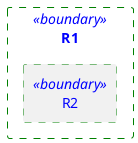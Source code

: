{
  "sha1": "r6r3gcoj0ts87rcuqfcuicidunrknkx",
  "insertion": {
    "when": "2024-06-04T17:28:43.373Z",
    "url": "https://forum.plantuml.net/15583/borderstyle-dashed-not-working-anymore",
    "user": "plantuml@gmail.com"
  }
}
@startuml

skinparam rectangle<<boundary>> {
    StereotypeFontColor red
    FontColor blue
    BorderColor green
    BorderStyle dashed
}

rectangle "R1" as r1 <<boundary>> {
  rectangle "R2" as r2 <<boundary>> {
  }
}

@enduml
